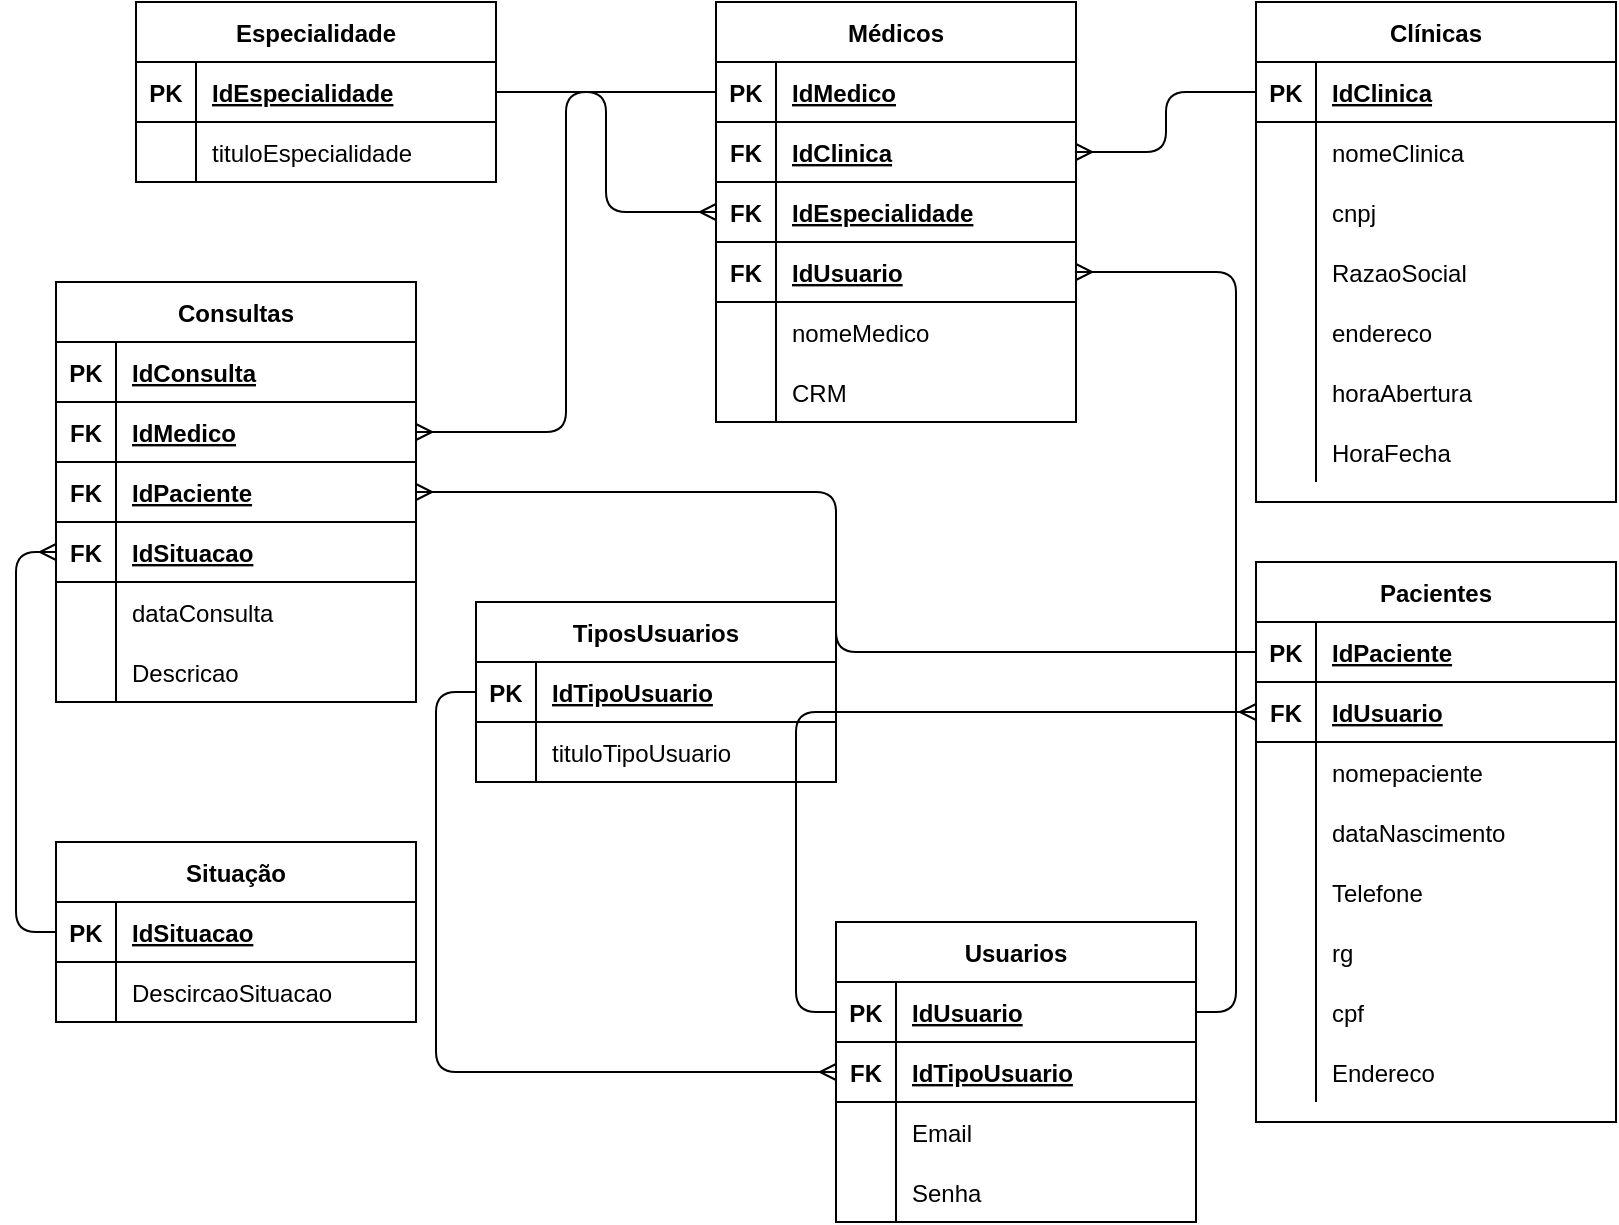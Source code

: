 <mxfile version="14.8.2" type="device"><diagram id="3L0ITy38ZLtM1Jo3czc0" name="Lógico"><mxGraphModel dx="1069" dy="460" grid="1" gridSize="10" guides="1" tooltips="1" connect="1" arrows="1" fold="1" page="1" pageScale="1" pageWidth="827" pageHeight="1169" math="0" shadow="0"><root><mxCell id="0"/><mxCell id="1" parent="0"/><mxCell id="euvisFc0pkeNRielWhok-1" value="Especialidade" style="shape=table;startSize=30;container=1;collapsible=1;childLayout=tableLayout;fixedRows=1;rowLines=0;fontStyle=1;align=center;resizeLast=1;" vertex="1" parent="1"><mxGeometry x="80" y="40" width="180" height="90" as="geometry"/></mxCell><mxCell id="euvisFc0pkeNRielWhok-2" value="" style="shape=partialRectangle;collapsible=0;dropTarget=0;pointerEvents=0;fillColor=none;top=0;left=0;bottom=1;right=0;points=[[0,0.5],[1,0.5]];portConstraint=eastwest;" vertex="1" parent="euvisFc0pkeNRielWhok-1"><mxGeometry y="30" width="180" height="30" as="geometry"/></mxCell><mxCell id="euvisFc0pkeNRielWhok-3" value="PK" style="shape=partialRectangle;connectable=0;fillColor=none;top=0;left=0;bottom=0;right=0;fontStyle=1;overflow=hidden;" vertex="1" parent="euvisFc0pkeNRielWhok-2"><mxGeometry width="30" height="30" as="geometry"/></mxCell><mxCell id="euvisFc0pkeNRielWhok-4" value="IdEspecialidade" style="shape=partialRectangle;connectable=0;fillColor=none;top=0;left=0;bottom=0;right=0;align=left;spacingLeft=6;fontStyle=5;overflow=hidden;" vertex="1" parent="euvisFc0pkeNRielWhok-2"><mxGeometry x="30" width="150" height="30" as="geometry"/></mxCell><mxCell id="euvisFc0pkeNRielWhok-5" value="" style="shape=partialRectangle;collapsible=0;dropTarget=0;pointerEvents=0;fillColor=none;top=0;left=0;bottom=0;right=0;points=[[0,0.5],[1,0.5]];portConstraint=eastwest;" vertex="1" parent="euvisFc0pkeNRielWhok-1"><mxGeometry y="60" width="180" height="30" as="geometry"/></mxCell><mxCell id="euvisFc0pkeNRielWhok-6" value="" style="shape=partialRectangle;connectable=0;fillColor=none;top=0;left=0;bottom=0;right=0;editable=1;overflow=hidden;" vertex="1" parent="euvisFc0pkeNRielWhok-5"><mxGeometry width="30" height="30" as="geometry"/></mxCell><mxCell id="euvisFc0pkeNRielWhok-7" value="tituloEspecialidade" style="shape=partialRectangle;connectable=0;fillColor=none;top=0;left=0;bottom=0;right=0;align=left;spacingLeft=6;overflow=hidden;" vertex="1" parent="euvisFc0pkeNRielWhok-5"><mxGeometry x="30" width="150" height="30" as="geometry"/></mxCell><mxCell id="euvisFc0pkeNRielWhok-14" value="Médicos" style="shape=table;startSize=30;container=1;collapsible=1;childLayout=tableLayout;fixedRows=1;rowLines=0;fontStyle=1;align=center;resizeLast=1;" vertex="1" parent="1"><mxGeometry x="370" y="40" width="180" height="210" as="geometry"/></mxCell><mxCell id="euvisFc0pkeNRielWhok-15" value="" style="shape=partialRectangle;collapsible=0;dropTarget=0;pointerEvents=0;fillColor=none;top=0;left=0;bottom=1;right=0;points=[[0,0.5],[1,0.5]];portConstraint=eastwest;" vertex="1" parent="euvisFc0pkeNRielWhok-14"><mxGeometry y="30" width="180" height="30" as="geometry"/></mxCell><mxCell id="euvisFc0pkeNRielWhok-16" value="PK" style="shape=partialRectangle;connectable=0;fillColor=none;top=0;left=0;bottom=0;right=0;fontStyle=1;overflow=hidden;" vertex="1" parent="euvisFc0pkeNRielWhok-15"><mxGeometry width="30" height="30" as="geometry"/></mxCell><mxCell id="euvisFc0pkeNRielWhok-17" value="IdMedico" style="shape=partialRectangle;connectable=0;fillColor=none;top=0;left=0;bottom=0;right=0;align=left;spacingLeft=6;fontStyle=5;overflow=hidden;" vertex="1" parent="euvisFc0pkeNRielWhok-15"><mxGeometry x="30" width="150" height="30" as="geometry"/></mxCell><mxCell id="euvisFc0pkeNRielWhok-138" value="" style="shape=partialRectangle;collapsible=0;dropTarget=0;pointerEvents=0;fillColor=none;top=0;left=0;bottom=1;right=0;points=[[0,0.5],[1,0.5]];portConstraint=eastwest;" vertex="1" parent="euvisFc0pkeNRielWhok-14"><mxGeometry y="60" width="180" height="30" as="geometry"/></mxCell><mxCell id="euvisFc0pkeNRielWhok-139" value="FK" style="shape=partialRectangle;connectable=0;fillColor=none;top=0;left=0;bottom=0;right=0;fontStyle=1;overflow=hidden;" vertex="1" parent="euvisFc0pkeNRielWhok-138"><mxGeometry width="30" height="30" as="geometry"/></mxCell><mxCell id="euvisFc0pkeNRielWhok-140" value="IdClinica" style="shape=partialRectangle;connectable=0;fillColor=none;top=0;left=0;bottom=0;right=0;align=left;spacingLeft=6;fontStyle=5;overflow=hidden;" vertex="1" parent="euvisFc0pkeNRielWhok-138"><mxGeometry x="30" width="150" height="30" as="geometry"/></mxCell><mxCell id="euvisFc0pkeNRielWhok-141" value="" style="shape=partialRectangle;collapsible=0;dropTarget=0;pointerEvents=0;fillColor=none;top=0;left=0;bottom=1;right=0;points=[[0,0.5],[1,0.5]];portConstraint=eastwest;" vertex="1" parent="euvisFc0pkeNRielWhok-14"><mxGeometry y="90" width="180" height="30" as="geometry"/></mxCell><mxCell id="euvisFc0pkeNRielWhok-142" value="FK" style="shape=partialRectangle;connectable=0;fillColor=none;top=0;left=0;bottom=0;right=0;fontStyle=1;overflow=hidden;" vertex="1" parent="euvisFc0pkeNRielWhok-141"><mxGeometry width="30" height="30" as="geometry"/></mxCell><mxCell id="euvisFc0pkeNRielWhok-143" value="IdEspecialidade" style="shape=partialRectangle;connectable=0;fillColor=none;top=0;left=0;bottom=0;right=0;align=left;spacingLeft=6;fontStyle=5;overflow=hidden;" vertex="1" parent="euvisFc0pkeNRielWhok-141"><mxGeometry x="30" width="150" height="30" as="geometry"/></mxCell><mxCell id="euvisFc0pkeNRielWhok-144" value="" style="shape=partialRectangle;collapsible=0;dropTarget=0;pointerEvents=0;fillColor=none;top=0;left=0;bottom=1;right=0;points=[[0,0.5],[1,0.5]];portConstraint=eastwest;" vertex="1" parent="euvisFc0pkeNRielWhok-14"><mxGeometry y="120" width="180" height="30" as="geometry"/></mxCell><mxCell id="euvisFc0pkeNRielWhok-145" value="FK" style="shape=partialRectangle;connectable=0;fillColor=none;top=0;left=0;bottom=0;right=0;fontStyle=1;overflow=hidden;" vertex="1" parent="euvisFc0pkeNRielWhok-144"><mxGeometry width="30" height="30" as="geometry"/></mxCell><mxCell id="euvisFc0pkeNRielWhok-146" value="IdUsuario" style="shape=partialRectangle;connectable=0;fillColor=none;top=0;left=0;bottom=0;right=0;align=left;spacingLeft=6;fontStyle=5;overflow=hidden;" vertex="1" parent="euvisFc0pkeNRielWhok-144"><mxGeometry x="30" width="150" height="30" as="geometry"/></mxCell><mxCell id="euvisFc0pkeNRielWhok-18" value="" style="shape=partialRectangle;collapsible=0;dropTarget=0;pointerEvents=0;fillColor=none;top=0;left=0;bottom=0;right=0;points=[[0,0.5],[1,0.5]];portConstraint=eastwest;" vertex="1" parent="euvisFc0pkeNRielWhok-14"><mxGeometry y="150" width="180" height="30" as="geometry"/></mxCell><mxCell id="euvisFc0pkeNRielWhok-19" value="" style="shape=partialRectangle;connectable=0;fillColor=none;top=0;left=0;bottom=0;right=0;editable=1;overflow=hidden;" vertex="1" parent="euvisFc0pkeNRielWhok-18"><mxGeometry width="30" height="30" as="geometry"/></mxCell><mxCell id="euvisFc0pkeNRielWhok-20" value="nomeMedico" style="shape=partialRectangle;connectable=0;fillColor=none;top=0;left=0;bottom=0;right=0;align=left;spacingLeft=6;overflow=hidden;" vertex="1" parent="euvisFc0pkeNRielWhok-18"><mxGeometry x="30" width="150" height="30" as="geometry"/></mxCell><mxCell id="euvisFc0pkeNRielWhok-21" value="" style="shape=partialRectangle;collapsible=0;dropTarget=0;pointerEvents=0;fillColor=none;top=0;left=0;bottom=0;right=0;points=[[0,0.5],[1,0.5]];portConstraint=eastwest;" vertex="1" parent="euvisFc0pkeNRielWhok-14"><mxGeometry y="180" width="180" height="30" as="geometry"/></mxCell><mxCell id="euvisFc0pkeNRielWhok-22" value="" style="shape=partialRectangle;connectable=0;fillColor=none;top=0;left=0;bottom=0;right=0;editable=1;overflow=hidden;" vertex="1" parent="euvisFc0pkeNRielWhok-21"><mxGeometry width="30" height="30" as="geometry"/></mxCell><mxCell id="euvisFc0pkeNRielWhok-23" value="CRM" style="shape=partialRectangle;connectable=0;fillColor=none;top=0;left=0;bottom=0;right=0;align=left;spacingLeft=6;overflow=hidden;" vertex="1" parent="euvisFc0pkeNRielWhok-21"><mxGeometry x="30" width="150" height="30" as="geometry"/></mxCell><mxCell id="euvisFc0pkeNRielWhok-27" value="Clínicas" style="shape=table;startSize=30;container=1;collapsible=1;childLayout=tableLayout;fixedRows=1;rowLines=0;fontStyle=1;align=center;resizeLast=1;" vertex="1" parent="1"><mxGeometry x="640" y="40" width="180" height="250" as="geometry"/></mxCell><mxCell id="euvisFc0pkeNRielWhok-28" value="" style="shape=partialRectangle;collapsible=0;dropTarget=0;pointerEvents=0;fillColor=none;top=0;left=0;bottom=1;right=0;points=[[0,0.5],[1,0.5]];portConstraint=eastwest;" vertex="1" parent="euvisFc0pkeNRielWhok-27"><mxGeometry y="30" width="180" height="30" as="geometry"/></mxCell><mxCell id="euvisFc0pkeNRielWhok-29" value="PK" style="shape=partialRectangle;connectable=0;fillColor=none;top=0;left=0;bottom=0;right=0;fontStyle=1;overflow=hidden;" vertex="1" parent="euvisFc0pkeNRielWhok-28"><mxGeometry width="30" height="30" as="geometry"/></mxCell><mxCell id="euvisFc0pkeNRielWhok-30" value="IdClinica" style="shape=partialRectangle;connectable=0;fillColor=none;top=0;left=0;bottom=0;right=0;align=left;spacingLeft=6;fontStyle=5;overflow=hidden;" vertex="1" parent="euvisFc0pkeNRielWhok-28"><mxGeometry x="30" width="150" height="30" as="geometry"/></mxCell><mxCell id="euvisFc0pkeNRielWhok-31" value="" style="shape=partialRectangle;collapsible=0;dropTarget=0;pointerEvents=0;fillColor=none;top=0;left=0;bottom=0;right=0;points=[[0,0.5],[1,0.5]];portConstraint=eastwest;" vertex="1" parent="euvisFc0pkeNRielWhok-27"><mxGeometry y="60" width="180" height="30" as="geometry"/></mxCell><mxCell id="euvisFc0pkeNRielWhok-32" value="" style="shape=partialRectangle;connectable=0;fillColor=none;top=0;left=0;bottom=0;right=0;editable=1;overflow=hidden;" vertex="1" parent="euvisFc0pkeNRielWhok-31"><mxGeometry width="30" height="30" as="geometry"/></mxCell><mxCell id="euvisFc0pkeNRielWhok-33" value="nomeClinica" style="shape=partialRectangle;connectable=0;fillColor=none;top=0;left=0;bottom=0;right=0;align=left;spacingLeft=6;overflow=hidden;" vertex="1" parent="euvisFc0pkeNRielWhok-31"><mxGeometry x="30" width="150" height="30" as="geometry"/></mxCell><mxCell id="euvisFc0pkeNRielWhok-34" value="" style="shape=partialRectangle;collapsible=0;dropTarget=0;pointerEvents=0;fillColor=none;top=0;left=0;bottom=0;right=0;points=[[0,0.5],[1,0.5]];portConstraint=eastwest;" vertex="1" parent="euvisFc0pkeNRielWhok-27"><mxGeometry y="90" width="180" height="30" as="geometry"/></mxCell><mxCell id="euvisFc0pkeNRielWhok-35" value="" style="shape=partialRectangle;connectable=0;fillColor=none;top=0;left=0;bottom=0;right=0;editable=1;overflow=hidden;" vertex="1" parent="euvisFc0pkeNRielWhok-34"><mxGeometry width="30" height="30" as="geometry"/></mxCell><mxCell id="euvisFc0pkeNRielWhok-36" value="cnpj" style="shape=partialRectangle;connectable=0;fillColor=none;top=0;left=0;bottom=0;right=0;align=left;spacingLeft=6;overflow=hidden;" vertex="1" parent="euvisFc0pkeNRielWhok-34"><mxGeometry x="30" width="150" height="30" as="geometry"/></mxCell><mxCell id="euvisFc0pkeNRielWhok-37" value="" style="shape=partialRectangle;collapsible=0;dropTarget=0;pointerEvents=0;fillColor=none;top=0;left=0;bottom=0;right=0;points=[[0,0.5],[1,0.5]];portConstraint=eastwest;" vertex="1" parent="euvisFc0pkeNRielWhok-27"><mxGeometry y="120" width="180" height="30" as="geometry"/></mxCell><mxCell id="euvisFc0pkeNRielWhok-38" value="" style="shape=partialRectangle;connectable=0;fillColor=none;top=0;left=0;bottom=0;right=0;editable=1;overflow=hidden;" vertex="1" parent="euvisFc0pkeNRielWhok-37"><mxGeometry width="30" height="30" as="geometry"/></mxCell><mxCell id="euvisFc0pkeNRielWhok-39" value="RazaoSocial" style="shape=partialRectangle;connectable=0;fillColor=none;top=0;left=0;bottom=0;right=0;align=left;spacingLeft=6;overflow=hidden;" vertex="1" parent="euvisFc0pkeNRielWhok-37"><mxGeometry x="30" width="150" height="30" as="geometry"/></mxCell><mxCell id="euvisFc0pkeNRielWhok-129" value="" style="shape=partialRectangle;collapsible=0;dropTarget=0;pointerEvents=0;fillColor=none;top=0;left=0;bottom=0;right=0;points=[[0,0.5],[1,0.5]];portConstraint=eastwest;" vertex="1" parent="euvisFc0pkeNRielWhok-27"><mxGeometry y="150" width="180" height="30" as="geometry"/></mxCell><mxCell id="euvisFc0pkeNRielWhok-130" value="" style="shape=partialRectangle;connectable=0;fillColor=none;top=0;left=0;bottom=0;right=0;editable=1;overflow=hidden;" vertex="1" parent="euvisFc0pkeNRielWhok-129"><mxGeometry width="30" height="30" as="geometry"/></mxCell><mxCell id="euvisFc0pkeNRielWhok-131" value="endereco" style="shape=partialRectangle;connectable=0;fillColor=none;top=0;left=0;bottom=0;right=0;align=left;spacingLeft=6;overflow=hidden;" vertex="1" parent="euvisFc0pkeNRielWhok-129"><mxGeometry x="30" width="150" height="30" as="geometry"/></mxCell><mxCell id="euvisFc0pkeNRielWhok-132" value="" style="shape=partialRectangle;collapsible=0;dropTarget=0;pointerEvents=0;fillColor=none;top=0;left=0;bottom=0;right=0;points=[[0,0.5],[1,0.5]];portConstraint=eastwest;" vertex="1" parent="euvisFc0pkeNRielWhok-27"><mxGeometry y="180" width="180" height="30" as="geometry"/></mxCell><mxCell id="euvisFc0pkeNRielWhok-133" value="" style="shape=partialRectangle;connectable=0;fillColor=none;top=0;left=0;bottom=0;right=0;editable=1;overflow=hidden;" vertex="1" parent="euvisFc0pkeNRielWhok-132"><mxGeometry width="30" height="30" as="geometry"/></mxCell><mxCell id="euvisFc0pkeNRielWhok-134" value="horaAbertura" style="shape=partialRectangle;connectable=0;fillColor=none;top=0;left=0;bottom=0;right=0;align=left;spacingLeft=6;overflow=hidden;" vertex="1" parent="euvisFc0pkeNRielWhok-132"><mxGeometry x="30" width="150" height="30" as="geometry"/></mxCell><mxCell id="euvisFc0pkeNRielWhok-135" value="" style="shape=partialRectangle;collapsible=0;dropTarget=0;pointerEvents=0;fillColor=none;top=0;left=0;bottom=0;right=0;points=[[0,0.5],[1,0.5]];portConstraint=eastwest;" vertex="1" parent="euvisFc0pkeNRielWhok-27"><mxGeometry y="210" width="180" height="30" as="geometry"/></mxCell><mxCell id="euvisFc0pkeNRielWhok-136" value="" style="shape=partialRectangle;connectable=0;fillColor=none;top=0;left=0;bottom=0;right=0;editable=1;overflow=hidden;" vertex="1" parent="euvisFc0pkeNRielWhok-135"><mxGeometry width="30" height="30" as="geometry"/></mxCell><mxCell id="euvisFc0pkeNRielWhok-137" value="HoraFecha" style="shape=partialRectangle;connectable=0;fillColor=none;top=0;left=0;bottom=0;right=0;align=left;spacingLeft=6;overflow=hidden;" vertex="1" parent="euvisFc0pkeNRielWhok-135"><mxGeometry x="30" width="150" height="30" as="geometry"/></mxCell><mxCell id="euvisFc0pkeNRielWhok-40" value="Situação" style="shape=table;startSize=30;container=1;collapsible=1;childLayout=tableLayout;fixedRows=1;rowLines=0;fontStyle=1;align=center;resizeLast=1;" vertex="1" parent="1"><mxGeometry x="40" y="460" width="180" height="90" as="geometry"/></mxCell><mxCell id="euvisFc0pkeNRielWhok-41" value="" style="shape=partialRectangle;collapsible=0;dropTarget=0;pointerEvents=0;fillColor=none;top=0;left=0;bottom=1;right=0;points=[[0,0.5],[1,0.5]];portConstraint=eastwest;" vertex="1" parent="euvisFc0pkeNRielWhok-40"><mxGeometry y="30" width="180" height="30" as="geometry"/></mxCell><mxCell id="euvisFc0pkeNRielWhok-42" value="PK" style="shape=partialRectangle;connectable=0;fillColor=none;top=0;left=0;bottom=0;right=0;fontStyle=1;overflow=hidden;" vertex="1" parent="euvisFc0pkeNRielWhok-41"><mxGeometry width="30" height="30" as="geometry"/></mxCell><mxCell id="euvisFc0pkeNRielWhok-43" value="IdSituacao" style="shape=partialRectangle;connectable=0;fillColor=none;top=0;left=0;bottom=0;right=0;align=left;spacingLeft=6;fontStyle=5;overflow=hidden;" vertex="1" parent="euvisFc0pkeNRielWhok-41"><mxGeometry x="30" width="150" height="30" as="geometry"/></mxCell><mxCell id="euvisFc0pkeNRielWhok-44" value="" style="shape=partialRectangle;collapsible=0;dropTarget=0;pointerEvents=0;fillColor=none;top=0;left=0;bottom=0;right=0;points=[[0,0.5],[1,0.5]];portConstraint=eastwest;" vertex="1" parent="euvisFc0pkeNRielWhok-40"><mxGeometry y="60" width="180" height="30" as="geometry"/></mxCell><mxCell id="euvisFc0pkeNRielWhok-45" value="" style="shape=partialRectangle;connectable=0;fillColor=none;top=0;left=0;bottom=0;right=0;editable=1;overflow=hidden;" vertex="1" parent="euvisFc0pkeNRielWhok-44"><mxGeometry width="30" height="30" as="geometry"/></mxCell><mxCell id="euvisFc0pkeNRielWhok-46" value="DescircaoSituacao" style="shape=partialRectangle;connectable=0;fillColor=none;top=0;left=0;bottom=0;right=0;align=left;spacingLeft=6;overflow=hidden;" vertex="1" parent="euvisFc0pkeNRielWhok-44"><mxGeometry x="30" width="150" height="30" as="geometry"/></mxCell><mxCell id="euvisFc0pkeNRielWhok-53" value="Consultas" style="shape=table;startSize=30;container=1;collapsible=1;childLayout=tableLayout;fixedRows=1;rowLines=0;fontStyle=1;align=center;resizeLast=1;" vertex="1" parent="1"><mxGeometry x="40" y="180" width="180" height="210" as="geometry"/></mxCell><mxCell id="euvisFc0pkeNRielWhok-111" value="" style="shape=partialRectangle;collapsible=0;dropTarget=0;pointerEvents=0;fillColor=none;top=0;left=0;bottom=1;right=0;points=[[0,0.5],[1,0.5]];portConstraint=eastwest;" vertex="1" parent="euvisFc0pkeNRielWhok-53"><mxGeometry y="30" width="180" height="30" as="geometry"/></mxCell><mxCell id="euvisFc0pkeNRielWhok-112" value="PK" style="shape=partialRectangle;connectable=0;fillColor=none;top=0;left=0;bottom=0;right=0;fontStyle=1;overflow=hidden;" vertex="1" parent="euvisFc0pkeNRielWhok-111"><mxGeometry width="30" height="30" as="geometry"/></mxCell><mxCell id="euvisFc0pkeNRielWhok-113" value="IdConsulta" style="shape=partialRectangle;connectable=0;fillColor=none;top=0;left=0;bottom=0;right=0;align=left;spacingLeft=6;fontStyle=5;overflow=hidden;" vertex="1" parent="euvisFc0pkeNRielWhok-111"><mxGeometry x="30" width="150" height="30" as="geometry"/></mxCell><mxCell id="euvisFc0pkeNRielWhok-54" value="" style="shape=partialRectangle;collapsible=0;dropTarget=0;pointerEvents=0;fillColor=none;top=0;left=0;bottom=1;right=0;points=[[0,0.5],[1,0.5]];portConstraint=eastwest;" vertex="1" parent="euvisFc0pkeNRielWhok-53"><mxGeometry y="60" width="180" height="30" as="geometry"/></mxCell><mxCell id="euvisFc0pkeNRielWhok-55" value="FK" style="shape=partialRectangle;connectable=0;fillColor=none;top=0;left=0;bottom=0;right=0;fontStyle=1;overflow=hidden;" vertex="1" parent="euvisFc0pkeNRielWhok-54"><mxGeometry width="30" height="30" as="geometry"/></mxCell><mxCell id="euvisFc0pkeNRielWhok-56" value="IdMedico" style="shape=partialRectangle;connectable=0;fillColor=none;top=0;left=0;bottom=0;right=0;align=left;spacingLeft=6;fontStyle=5;overflow=hidden;" vertex="1" parent="euvisFc0pkeNRielWhok-54"><mxGeometry x="30" width="150" height="30" as="geometry"/></mxCell><mxCell id="euvisFc0pkeNRielWhok-114" value="" style="shape=partialRectangle;collapsible=0;dropTarget=0;pointerEvents=0;fillColor=none;top=0;left=0;bottom=1;right=0;points=[[0,0.5],[1,0.5]];portConstraint=eastwest;" vertex="1" parent="euvisFc0pkeNRielWhok-53"><mxGeometry y="90" width="180" height="30" as="geometry"/></mxCell><mxCell id="euvisFc0pkeNRielWhok-115" value="FK" style="shape=partialRectangle;connectable=0;fillColor=none;top=0;left=0;bottom=0;right=0;fontStyle=1;overflow=hidden;" vertex="1" parent="euvisFc0pkeNRielWhok-114"><mxGeometry width="30" height="30" as="geometry"/></mxCell><mxCell id="euvisFc0pkeNRielWhok-116" value="IdPaciente" style="shape=partialRectangle;connectable=0;fillColor=none;top=0;left=0;bottom=0;right=0;align=left;spacingLeft=6;fontStyle=5;overflow=hidden;" vertex="1" parent="euvisFc0pkeNRielWhok-114"><mxGeometry x="30" width="150" height="30" as="geometry"/></mxCell><mxCell id="euvisFc0pkeNRielWhok-117" value="" style="shape=partialRectangle;collapsible=0;dropTarget=0;pointerEvents=0;fillColor=none;top=0;left=0;bottom=1;right=0;points=[[0,0.5],[1,0.5]];portConstraint=eastwest;" vertex="1" parent="euvisFc0pkeNRielWhok-53"><mxGeometry y="120" width="180" height="30" as="geometry"/></mxCell><mxCell id="euvisFc0pkeNRielWhok-118" value="FK" style="shape=partialRectangle;connectable=0;fillColor=none;top=0;left=0;bottom=0;right=0;fontStyle=1;overflow=hidden;" vertex="1" parent="euvisFc0pkeNRielWhok-117"><mxGeometry width="30" height="30" as="geometry"/></mxCell><mxCell id="euvisFc0pkeNRielWhok-119" value="IdSituacao" style="shape=partialRectangle;connectable=0;fillColor=none;top=0;left=0;bottom=0;right=0;align=left;spacingLeft=6;fontStyle=5;overflow=hidden;" vertex="1" parent="euvisFc0pkeNRielWhok-117"><mxGeometry x="30" width="150" height="30" as="geometry"/></mxCell><mxCell id="euvisFc0pkeNRielWhok-60" value="" style="shape=partialRectangle;collapsible=0;dropTarget=0;pointerEvents=0;fillColor=none;top=0;left=0;bottom=0;right=0;points=[[0,0.5],[1,0.5]];portConstraint=eastwest;" vertex="1" parent="euvisFc0pkeNRielWhok-53"><mxGeometry y="150" width="180" height="30" as="geometry"/></mxCell><mxCell id="euvisFc0pkeNRielWhok-61" value="" style="shape=partialRectangle;connectable=0;fillColor=none;top=0;left=0;bottom=0;right=0;editable=1;overflow=hidden;" vertex="1" parent="euvisFc0pkeNRielWhok-60"><mxGeometry width="30" height="30" as="geometry"/></mxCell><mxCell id="euvisFc0pkeNRielWhok-62" value="dataConsulta" style="shape=partialRectangle;connectable=0;fillColor=none;top=0;left=0;bottom=0;right=0;align=left;spacingLeft=6;overflow=hidden;" vertex="1" parent="euvisFc0pkeNRielWhok-60"><mxGeometry x="30" width="150" height="30" as="geometry"/></mxCell><mxCell id="euvisFc0pkeNRielWhok-57" value="" style="shape=partialRectangle;collapsible=0;dropTarget=0;pointerEvents=0;fillColor=none;top=0;left=0;bottom=0;right=0;points=[[0,0.5],[1,0.5]];portConstraint=eastwest;" vertex="1" parent="euvisFc0pkeNRielWhok-53"><mxGeometry y="180" width="180" height="30" as="geometry"/></mxCell><mxCell id="euvisFc0pkeNRielWhok-58" value="" style="shape=partialRectangle;connectable=0;fillColor=none;top=0;left=0;bottom=0;right=0;editable=1;overflow=hidden;" vertex="1" parent="euvisFc0pkeNRielWhok-57"><mxGeometry width="30" height="30" as="geometry"/></mxCell><mxCell id="euvisFc0pkeNRielWhok-59" value="Descricao" style="shape=partialRectangle;connectable=0;fillColor=none;top=0;left=0;bottom=0;right=0;align=left;spacingLeft=6;overflow=hidden;" vertex="1" parent="euvisFc0pkeNRielWhok-57"><mxGeometry x="30" width="150" height="30" as="geometry"/></mxCell><mxCell id="euvisFc0pkeNRielWhok-66" value="Pacientes" style="shape=table;startSize=30;container=1;collapsible=1;childLayout=tableLayout;fixedRows=1;rowLines=0;fontStyle=1;align=center;resizeLast=1;" vertex="1" parent="1"><mxGeometry x="640" y="320" width="180" height="280" as="geometry"/></mxCell><mxCell id="euvisFc0pkeNRielWhok-67" value="" style="shape=partialRectangle;collapsible=0;dropTarget=0;pointerEvents=0;fillColor=none;top=0;left=0;bottom=1;right=0;points=[[0,0.5],[1,0.5]];portConstraint=eastwest;" vertex="1" parent="euvisFc0pkeNRielWhok-66"><mxGeometry y="30" width="180" height="30" as="geometry"/></mxCell><mxCell id="euvisFc0pkeNRielWhok-68" value="PK" style="shape=partialRectangle;connectable=0;fillColor=none;top=0;left=0;bottom=0;right=0;fontStyle=1;overflow=hidden;" vertex="1" parent="euvisFc0pkeNRielWhok-67"><mxGeometry width="30" height="30" as="geometry"/></mxCell><mxCell id="euvisFc0pkeNRielWhok-69" value="IdPaciente" style="shape=partialRectangle;connectable=0;fillColor=none;top=0;left=0;bottom=0;right=0;align=left;spacingLeft=6;fontStyle=5;overflow=hidden;" vertex="1" parent="euvisFc0pkeNRielWhok-67"><mxGeometry x="30" width="150" height="30" as="geometry"/></mxCell><mxCell id="euvisFc0pkeNRielWhok-108" value="" style="shape=partialRectangle;collapsible=0;dropTarget=0;pointerEvents=0;fillColor=none;top=0;left=0;bottom=1;right=0;points=[[0,0.5],[1,0.5]];portConstraint=eastwest;" vertex="1" parent="euvisFc0pkeNRielWhok-66"><mxGeometry y="60" width="180" height="30" as="geometry"/></mxCell><mxCell id="euvisFc0pkeNRielWhok-109" value="FK" style="shape=partialRectangle;connectable=0;fillColor=none;top=0;left=0;bottom=0;right=0;fontStyle=1;overflow=hidden;" vertex="1" parent="euvisFc0pkeNRielWhok-108"><mxGeometry width="30" height="30" as="geometry"/></mxCell><mxCell id="euvisFc0pkeNRielWhok-110" value="IdUsuario" style="shape=partialRectangle;connectable=0;fillColor=none;top=0;left=0;bottom=0;right=0;align=left;spacingLeft=6;fontStyle=5;overflow=hidden;" vertex="1" parent="euvisFc0pkeNRielWhok-108"><mxGeometry x="30" width="150" height="30" as="geometry"/></mxCell><mxCell id="euvisFc0pkeNRielWhok-70" value="" style="shape=partialRectangle;collapsible=0;dropTarget=0;pointerEvents=0;fillColor=none;top=0;left=0;bottom=0;right=0;points=[[0,0.5],[1,0.5]];portConstraint=eastwest;" vertex="1" parent="euvisFc0pkeNRielWhok-66"><mxGeometry y="90" width="180" height="30" as="geometry"/></mxCell><mxCell id="euvisFc0pkeNRielWhok-71" value="" style="shape=partialRectangle;connectable=0;fillColor=none;top=0;left=0;bottom=0;right=0;editable=1;overflow=hidden;" vertex="1" parent="euvisFc0pkeNRielWhok-70"><mxGeometry width="30" height="30" as="geometry"/></mxCell><mxCell id="euvisFc0pkeNRielWhok-72" value="nomepaciente" style="shape=partialRectangle;connectable=0;fillColor=none;top=0;left=0;bottom=0;right=0;align=left;spacingLeft=6;overflow=hidden;" vertex="1" parent="euvisFc0pkeNRielWhok-70"><mxGeometry x="30" width="150" height="30" as="geometry"/></mxCell><mxCell id="euvisFc0pkeNRielWhok-73" value="" style="shape=partialRectangle;collapsible=0;dropTarget=0;pointerEvents=0;fillColor=none;top=0;left=0;bottom=0;right=0;points=[[0,0.5],[1,0.5]];portConstraint=eastwest;" vertex="1" parent="euvisFc0pkeNRielWhok-66"><mxGeometry y="120" width="180" height="30" as="geometry"/></mxCell><mxCell id="euvisFc0pkeNRielWhok-74" value="" style="shape=partialRectangle;connectable=0;fillColor=none;top=0;left=0;bottom=0;right=0;editable=1;overflow=hidden;" vertex="1" parent="euvisFc0pkeNRielWhok-73"><mxGeometry width="30" height="30" as="geometry"/></mxCell><mxCell id="euvisFc0pkeNRielWhok-75" value="dataNascimento" style="shape=partialRectangle;connectable=0;fillColor=none;top=0;left=0;bottom=0;right=0;align=left;spacingLeft=6;overflow=hidden;" vertex="1" parent="euvisFc0pkeNRielWhok-73"><mxGeometry x="30" width="150" height="30" as="geometry"/></mxCell><mxCell id="euvisFc0pkeNRielWhok-76" value="" style="shape=partialRectangle;collapsible=0;dropTarget=0;pointerEvents=0;fillColor=none;top=0;left=0;bottom=0;right=0;points=[[0,0.5],[1,0.5]];portConstraint=eastwest;" vertex="1" parent="euvisFc0pkeNRielWhok-66"><mxGeometry y="150" width="180" height="30" as="geometry"/></mxCell><mxCell id="euvisFc0pkeNRielWhok-77" value="" style="shape=partialRectangle;connectable=0;fillColor=none;top=0;left=0;bottom=0;right=0;editable=1;overflow=hidden;" vertex="1" parent="euvisFc0pkeNRielWhok-76"><mxGeometry width="30" height="30" as="geometry"/></mxCell><mxCell id="euvisFc0pkeNRielWhok-78" value="Telefone" style="shape=partialRectangle;connectable=0;fillColor=none;top=0;left=0;bottom=0;right=0;align=left;spacingLeft=6;overflow=hidden;" vertex="1" parent="euvisFc0pkeNRielWhok-76"><mxGeometry x="30" width="150" height="30" as="geometry"/></mxCell><mxCell id="euvisFc0pkeNRielWhok-120" value="" style="shape=partialRectangle;collapsible=0;dropTarget=0;pointerEvents=0;fillColor=none;top=0;left=0;bottom=0;right=0;points=[[0,0.5],[1,0.5]];portConstraint=eastwest;" vertex="1" parent="euvisFc0pkeNRielWhok-66"><mxGeometry y="180" width="180" height="30" as="geometry"/></mxCell><mxCell id="euvisFc0pkeNRielWhok-121" value="" style="shape=partialRectangle;connectable=0;fillColor=none;top=0;left=0;bottom=0;right=0;editable=1;overflow=hidden;" vertex="1" parent="euvisFc0pkeNRielWhok-120"><mxGeometry width="30" height="30" as="geometry"/></mxCell><mxCell id="euvisFc0pkeNRielWhok-122" value="rg" style="shape=partialRectangle;connectable=0;fillColor=none;top=0;left=0;bottom=0;right=0;align=left;spacingLeft=6;overflow=hidden;" vertex="1" parent="euvisFc0pkeNRielWhok-120"><mxGeometry x="30" width="150" height="30" as="geometry"/></mxCell><mxCell id="euvisFc0pkeNRielWhok-123" value="" style="shape=partialRectangle;collapsible=0;dropTarget=0;pointerEvents=0;fillColor=none;top=0;left=0;bottom=0;right=0;points=[[0,0.5],[1,0.5]];portConstraint=eastwest;" vertex="1" parent="euvisFc0pkeNRielWhok-66"><mxGeometry y="210" width="180" height="30" as="geometry"/></mxCell><mxCell id="euvisFc0pkeNRielWhok-124" value="" style="shape=partialRectangle;connectable=0;fillColor=none;top=0;left=0;bottom=0;right=0;editable=1;overflow=hidden;" vertex="1" parent="euvisFc0pkeNRielWhok-123"><mxGeometry width="30" height="30" as="geometry"/></mxCell><mxCell id="euvisFc0pkeNRielWhok-125" value="cpf" style="shape=partialRectangle;connectable=0;fillColor=none;top=0;left=0;bottom=0;right=0;align=left;spacingLeft=6;overflow=hidden;" vertex="1" parent="euvisFc0pkeNRielWhok-123"><mxGeometry x="30" width="150" height="30" as="geometry"/></mxCell><mxCell id="euvisFc0pkeNRielWhok-126" value="" style="shape=partialRectangle;collapsible=0;dropTarget=0;pointerEvents=0;fillColor=none;top=0;left=0;bottom=0;right=0;points=[[0,0.5],[1,0.5]];portConstraint=eastwest;" vertex="1" parent="euvisFc0pkeNRielWhok-66"><mxGeometry y="240" width="180" height="30" as="geometry"/></mxCell><mxCell id="euvisFc0pkeNRielWhok-127" value="" style="shape=partialRectangle;connectable=0;fillColor=none;top=0;left=0;bottom=0;right=0;editable=1;overflow=hidden;" vertex="1" parent="euvisFc0pkeNRielWhok-126"><mxGeometry width="30" height="30" as="geometry"/></mxCell><mxCell id="euvisFc0pkeNRielWhok-128" value="Endereco" style="shape=partialRectangle;connectable=0;fillColor=none;top=0;left=0;bottom=0;right=0;align=left;spacingLeft=6;overflow=hidden;" vertex="1" parent="euvisFc0pkeNRielWhok-126"><mxGeometry x="30" width="150" height="30" as="geometry"/></mxCell><mxCell id="euvisFc0pkeNRielWhok-79" value="Usuarios" style="shape=table;startSize=30;container=1;collapsible=1;childLayout=tableLayout;fixedRows=1;rowLines=0;fontStyle=1;align=center;resizeLast=1;" vertex="1" parent="1"><mxGeometry x="430" y="500" width="180" height="150" as="geometry"/></mxCell><mxCell id="euvisFc0pkeNRielWhok-80" value="" style="shape=partialRectangle;collapsible=0;dropTarget=0;pointerEvents=0;fillColor=none;top=0;left=0;bottom=1;right=0;points=[[0,0.5],[1,0.5]];portConstraint=eastwest;" vertex="1" parent="euvisFc0pkeNRielWhok-79"><mxGeometry y="30" width="180" height="30" as="geometry"/></mxCell><mxCell id="euvisFc0pkeNRielWhok-81" value="PK" style="shape=partialRectangle;connectable=0;fillColor=none;top=0;left=0;bottom=0;right=0;fontStyle=1;overflow=hidden;" vertex="1" parent="euvisFc0pkeNRielWhok-80"><mxGeometry width="30" height="30" as="geometry"/></mxCell><mxCell id="euvisFc0pkeNRielWhok-82" value="IdUsuario" style="shape=partialRectangle;connectable=0;fillColor=none;top=0;left=0;bottom=0;right=0;align=left;spacingLeft=6;fontStyle=5;overflow=hidden;" vertex="1" parent="euvisFc0pkeNRielWhok-80"><mxGeometry x="30" width="150" height="30" as="geometry"/></mxCell><mxCell id="euvisFc0pkeNRielWhok-105" value="" style="shape=partialRectangle;collapsible=0;dropTarget=0;pointerEvents=0;fillColor=none;top=0;left=0;bottom=1;right=0;points=[[0,0.5],[1,0.5]];portConstraint=eastwest;" vertex="1" parent="euvisFc0pkeNRielWhok-79"><mxGeometry y="60" width="180" height="30" as="geometry"/></mxCell><mxCell id="euvisFc0pkeNRielWhok-106" value="FK" style="shape=partialRectangle;connectable=0;fillColor=none;top=0;left=0;bottom=0;right=0;fontStyle=1;overflow=hidden;" vertex="1" parent="euvisFc0pkeNRielWhok-105"><mxGeometry width="30" height="30" as="geometry"/></mxCell><mxCell id="euvisFc0pkeNRielWhok-107" value="IdTipoUsuario" style="shape=partialRectangle;connectable=0;fillColor=none;top=0;left=0;bottom=0;right=0;align=left;spacingLeft=6;fontStyle=5;overflow=hidden;" vertex="1" parent="euvisFc0pkeNRielWhok-105"><mxGeometry x="30" width="150" height="30" as="geometry"/></mxCell><mxCell id="euvisFc0pkeNRielWhok-83" value="" style="shape=partialRectangle;collapsible=0;dropTarget=0;pointerEvents=0;fillColor=none;top=0;left=0;bottom=0;right=0;points=[[0,0.5],[1,0.5]];portConstraint=eastwest;" vertex="1" parent="euvisFc0pkeNRielWhok-79"><mxGeometry y="90" width="180" height="30" as="geometry"/></mxCell><mxCell id="euvisFc0pkeNRielWhok-84" value="" style="shape=partialRectangle;connectable=0;fillColor=none;top=0;left=0;bottom=0;right=0;editable=1;overflow=hidden;" vertex="1" parent="euvisFc0pkeNRielWhok-83"><mxGeometry width="30" height="30" as="geometry"/></mxCell><mxCell id="euvisFc0pkeNRielWhok-85" value="Email" style="shape=partialRectangle;connectable=0;fillColor=none;top=0;left=0;bottom=0;right=0;align=left;spacingLeft=6;overflow=hidden;" vertex="1" parent="euvisFc0pkeNRielWhok-83"><mxGeometry x="30" width="150" height="30" as="geometry"/></mxCell><mxCell id="euvisFc0pkeNRielWhok-86" value="" style="shape=partialRectangle;collapsible=0;dropTarget=0;pointerEvents=0;fillColor=none;top=0;left=0;bottom=0;right=0;points=[[0,0.5],[1,0.5]];portConstraint=eastwest;" vertex="1" parent="euvisFc0pkeNRielWhok-79"><mxGeometry y="120" width="180" height="30" as="geometry"/></mxCell><mxCell id="euvisFc0pkeNRielWhok-87" value="" style="shape=partialRectangle;connectable=0;fillColor=none;top=0;left=0;bottom=0;right=0;editable=1;overflow=hidden;" vertex="1" parent="euvisFc0pkeNRielWhok-86"><mxGeometry width="30" height="30" as="geometry"/></mxCell><mxCell id="euvisFc0pkeNRielWhok-88" value="Senha" style="shape=partialRectangle;connectable=0;fillColor=none;top=0;left=0;bottom=0;right=0;align=left;spacingLeft=6;overflow=hidden;" vertex="1" parent="euvisFc0pkeNRielWhok-86"><mxGeometry x="30" width="150" height="30" as="geometry"/></mxCell><mxCell id="euvisFc0pkeNRielWhok-92" value="TiposUsuarios" style="shape=table;startSize=30;container=1;collapsible=1;childLayout=tableLayout;fixedRows=1;rowLines=0;fontStyle=1;align=center;resizeLast=1;" vertex="1" parent="1"><mxGeometry x="250" y="340" width="180" height="90" as="geometry"/></mxCell><mxCell id="euvisFc0pkeNRielWhok-93" value="" style="shape=partialRectangle;collapsible=0;dropTarget=0;pointerEvents=0;fillColor=none;top=0;left=0;bottom=1;right=0;points=[[0,0.5],[1,0.5]];portConstraint=eastwest;" vertex="1" parent="euvisFc0pkeNRielWhok-92"><mxGeometry y="30" width="180" height="30" as="geometry"/></mxCell><mxCell id="euvisFc0pkeNRielWhok-94" value="PK" style="shape=partialRectangle;connectable=0;fillColor=none;top=0;left=0;bottom=0;right=0;fontStyle=1;overflow=hidden;" vertex="1" parent="euvisFc0pkeNRielWhok-93"><mxGeometry width="30" height="30" as="geometry"/></mxCell><mxCell id="euvisFc0pkeNRielWhok-95" value="IdTipoUsuario" style="shape=partialRectangle;connectable=0;fillColor=none;top=0;left=0;bottom=0;right=0;align=left;spacingLeft=6;fontStyle=5;overflow=hidden;" vertex="1" parent="euvisFc0pkeNRielWhok-93"><mxGeometry x="30" width="150" height="30" as="geometry"/></mxCell><mxCell id="euvisFc0pkeNRielWhok-96" value="" style="shape=partialRectangle;collapsible=0;dropTarget=0;pointerEvents=0;fillColor=none;top=0;left=0;bottom=0;right=0;points=[[0,0.5],[1,0.5]];portConstraint=eastwest;" vertex="1" parent="euvisFc0pkeNRielWhok-92"><mxGeometry y="60" width="180" height="30" as="geometry"/></mxCell><mxCell id="euvisFc0pkeNRielWhok-97" value="" style="shape=partialRectangle;connectable=0;fillColor=none;top=0;left=0;bottom=0;right=0;editable=1;overflow=hidden;" vertex="1" parent="euvisFc0pkeNRielWhok-96"><mxGeometry width="30" height="30" as="geometry"/></mxCell><mxCell id="euvisFc0pkeNRielWhok-98" value="tituloTipoUsuario" style="shape=partialRectangle;connectable=0;fillColor=none;top=0;left=0;bottom=0;right=0;align=left;spacingLeft=6;overflow=hidden;" vertex="1" parent="euvisFc0pkeNRielWhok-96"><mxGeometry x="30" width="150" height="30" as="geometry"/></mxCell><mxCell id="euvisFc0pkeNRielWhok-147" style="edgeStyle=orthogonalEdgeStyle;rounded=1;orthogonalLoop=1;jettySize=auto;html=1;exitX=0;exitY=0.5;exitDx=0;exitDy=0;entryX=1;entryY=0.5;entryDx=0;entryDy=0;endArrow=ERmany;endFill=0;" edge="1" parent="1" source="euvisFc0pkeNRielWhok-28" target="euvisFc0pkeNRielWhok-138"><mxGeometry relative="1" as="geometry"/></mxCell><mxCell id="euvisFc0pkeNRielWhok-148" style="edgeStyle=orthogonalEdgeStyle;rounded=1;orthogonalLoop=1;jettySize=auto;html=1;exitX=0;exitY=0.5;exitDx=0;exitDy=0;entryX=1;entryY=0.5;entryDx=0;entryDy=0;endArrow=ERmany;endFill=0;" edge="1" parent="1" source="euvisFc0pkeNRielWhok-15" target="euvisFc0pkeNRielWhok-54"><mxGeometry relative="1" as="geometry"/></mxCell><mxCell id="euvisFc0pkeNRielWhok-149" style="edgeStyle=orthogonalEdgeStyle;rounded=1;orthogonalLoop=1;jettySize=auto;html=1;exitX=1;exitY=0.5;exitDx=0;exitDy=0;entryX=0;entryY=0.5;entryDx=0;entryDy=0;endArrow=ERmany;endFill=0;" edge="1" parent="1" source="euvisFc0pkeNRielWhok-2" target="euvisFc0pkeNRielWhok-141"><mxGeometry relative="1" as="geometry"/></mxCell><mxCell id="euvisFc0pkeNRielWhok-150" style="edgeStyle=orthogonalEdgeStyle;rounded=1;orthogonalLoop=1;jettySize=auto;html=1;exitX=0;exitY=0.5;exitDx=0;exitDy=0;entryX=1;entryY=0.5;entryDx=0;entryDy=0;endArrow=ERmany;endFill=0;" edge="1" parent="1" source="euvisFc0pkeNRielWhok-67" target="euvisFc0pkeNRielWhok-114"><mxGeometry relative="1" as="geometry"/></mxCell><mxCell id="euvisFc0pkeNRielWhok-151" style="edgeStyle=orthogonalEdgeStyle;rounded=1;orthogonalLoop=1;jettySize=auto;html=1;exitX=0;exitY=0.5;exitDx=0;exitDy=0;entryX=0;entryY=0.5;entryDx=0;entryDy=0;endArrow=ERmany;endFill=0;" edge="1" parent="1" source="euvisFc0pkeNRielWhok-41" target="euvisFc0pkeNRielWhok-117"><mxGeometry relative="1" as="geometry"/></mxCell><mxCell id="euvisFc0pkeNRielWhok-152" style="edgeStyle=orthogonalEdgeStyle;rounded=1;orthogonalLoop=1;jettySize=auto;html=1;exitX=0;exitY=0.5;exitDx=0;exitDy=0;entryX=0;entryY=0.5;entryDx=0;entryDy=0;endArrow=ERmany;endFill=0;" edge="1" parent="1" source="euvisFc0pkeNRielWhok-93" target="euvisFc0pkeNRielWhok-105"><mxGeometry relative="1" as="geometry"/></mxCell><mxCell id="euvisFc0pkeNRielWhok-153" style="edgeStyle=orthogonalEdgeStyle;rounded=1;orthogonalLoop=1;jettySize=auto;html=1;exitX=1;exitY=0.5;exitDx=0;exitDy=0;entryX=1;entryY=0.5;entryDx=0;entryDy=0;endArrow=ERmany;endFill=0;" edge="1" parent="1" source="euvisFc0pkeNRielWhok-80" target="euvisFc0pkeNRielWhok-144"><mxGeometry relative="1" as="geometry"/></mxCell><mxCell id="euvisFc0pkeNRielWhok-154" style="edgeStyle=orthogonalEdgeStyle;rounded=1;orthogonalLoop=1;jettySize=auto;html=1;exitX=0;exitY=0.5;exitDx=0;exitDy=0;entryX=0;entryY=0.5;entryDx=0;entryDy=0;endArrow=ERmany;endFill=0;" edge="1" parent="1" source="euvisFc0pkeNRielWhok-80" target="euvisFc0pkeNRielWhok-108"><mxGeometry relative="1" as="geometry"/></mxCell></root></mxGraphModel></diagram></mxfile>